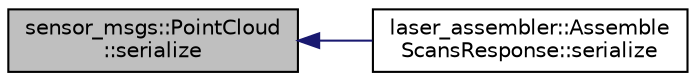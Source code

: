 digraph "sensor_msgs::PointCloud::serialize"
{
  edge [fontname="Helvetica",fontsize="10",labelfontname="Helvetica",labelfontsize="10"];
  node [fontname="Helvetica",fontsize="10",shape=record];
  rankdir="LR";
  Node1 [label="sensor_msgs::PointCloud\l::serialize",height=0.2,width=0.4,color="black", fillcolor="grey75", style="filled" fontcolor="black"];
  Node1 -> Node2 [dir="back",color="midnightblue",fontsize="10",style="solid",fontname="Helvetica"];
  Node2 [label="laser_assembler::Assemble\lScansResponse::serialize",height=0.2,width=0.4,color="black", fillcolor="white", style="filled",URL="$classlaser__assembler_1_1_assemble_scans_response.html#a5315ff9431ec307affd427c48a8862dd"];
}
